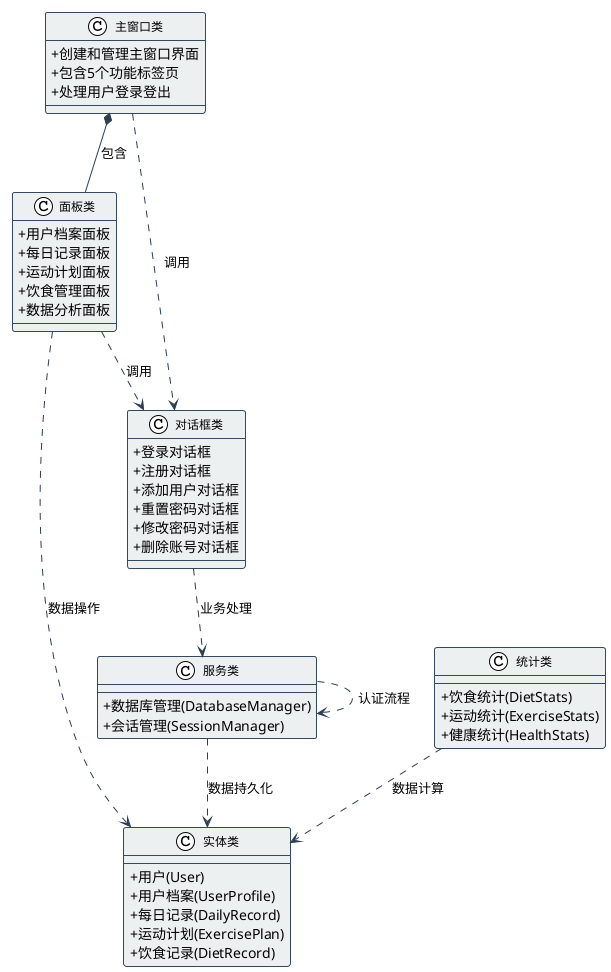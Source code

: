 @startuml 健康管理系统整体类图

!theme plain
skinparam classAttributeIconSize 0
skinparam classFontSize 12
skinparam classFontName 微软雅黑
skinparam arrowColor #2C3E50
skinparam classBackgroundColor #ECF0F1
skinparam classBorderColor #34495E

' 定义抽象类
class "主窗口类" as MainWindow {
  + 创建和管理主窗口界面
  + 包含5个功能标签页
  + 处理用户登录登出
}

class "面板类" as Panels {
  + 用户档案面板
  + 每日记录面板
  + 运动计划面板
  + 饮食管理面板
  + 数据分析面板
}

class "对话框类" as Dialogs {
  + 登录对话框
  + 注册对话框
  + 添加用户对话框
  + 重置密码对话框
  + 修改密码对话框
  + 删除账号对话框
}

class "实体类" as Entities {
  + 用户(User)
  + 用户档案(UserProfile)
  + 每日记录(DailyRecord)
  + 运动计划(ExercisePlan)
  + 饮食记录(DietRecord)
}

class "统计类" as Statistics {
  + 饮食统计(DietStats)
  + 运动统计(ExerciseStats)
  + 健康统计(HealthStats)
}

class "服务类" as Services {
  + 数据库管理(DatabaseManager)
  + 会话管理(SessionManager)
}

' 定义关系
' 组合关系：主窗口包含面板
MainWindow *-- Panels : 包含

' 依赖关系：主窗口依赖对话框
MainWindow ..> Dialogs : 调用

' 依赖关系：面板依赖对话框
Panels ..> Dialogs : 调用

' 依赖关系：面板依赖实体类
Panels ..> Entities : 数据操作

' 依赖关系：对话框依赖服务类
Dialogs ..> Services : 业务处理

' 依赖关系：服务类依赖实体类
Services ..> Entities : 数据持久化

' 依赖关系：统计类依赖实体类
Statistics ..> Entities : 数据计算

' 依赖关系：服务类之间依赖
Services ..> Services : 认证流程

@enduml 